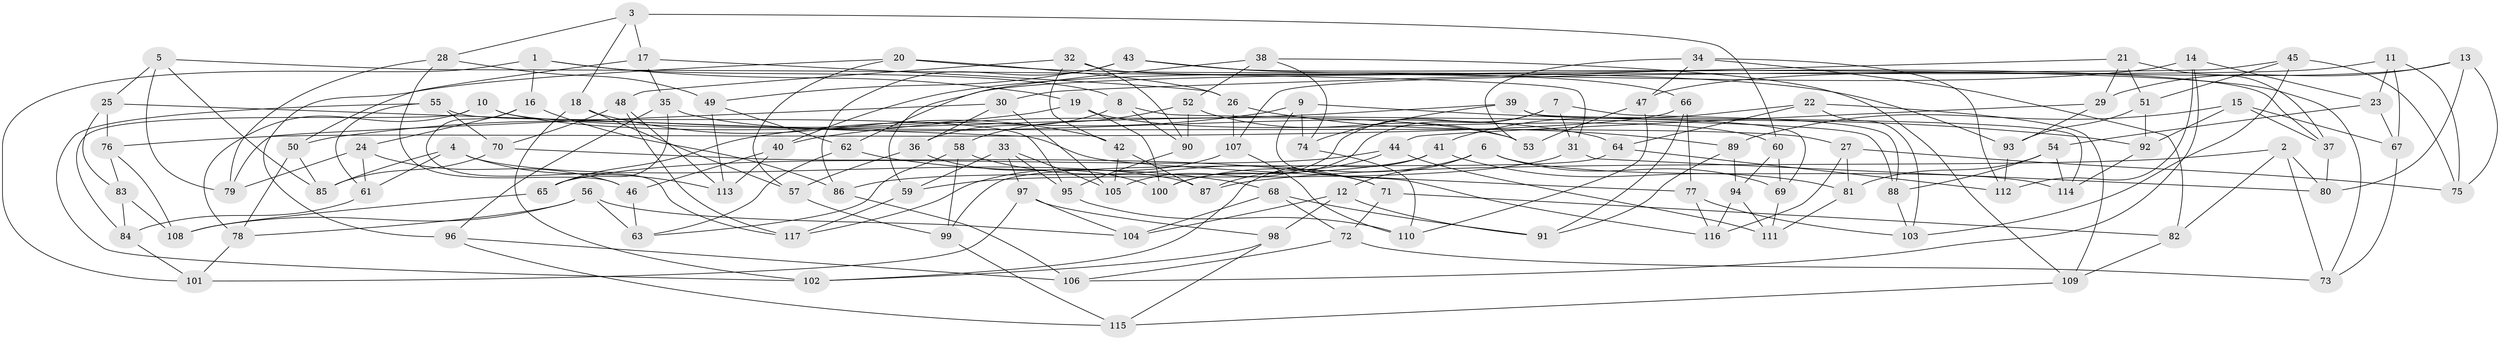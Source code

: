 // Generated by graph-tools (version 1.1) at 2025/16/03/09/25 04:16:34]
// undirected, 117 vertices, 234 edges
graph export_dot {
graph [start="1"]
  node [color=gray90,style=filled];
  1;
  2;
  3;
  4;
  5;
  6;
  7;
  8;
  9;
  10;
  11;
  12;
  13;
  14;
  15;
  16;
  17;
  18;
  19;
  20;
  21;
  22;
  23;
  24;
  25;
  26;
  27;
  28;
  29;
  30;
  31;
  32;
  33;
  34;
  35;
  36;
  37;
  38;
  39;
  40;
  41;
  42;
  43;
  44;
  45;
  46;
  47;
  48;
  49;
  50;
  51;
  52;
  53;
  54;
  55;
  56;
  57;
  58;
  59;
  60;
  61;
  62;
  63;
  64;
  65;
  66;
  67;
  68;
  69;
  70;
  71;
  72;
  73;
  74;
  75;
  76;
  77;
  78;
  79;
  80;
  81;
  82;
  83;
  84;
  85;
  86;
  87;
  88;
  89;
  90;
  91;
  92;
  93;
  94;
  95;
  96;
  97;
  98;
  99;
  100;
  101;
  102;
  103;
  104;
  105;
  106;
  107;
  108;
  109;
  110;
  111;
  112;
  113;
  114;
  115;
  116;
  117;
  1 -- 16;
  1 -- 101;
  1 -- 19;
  1 -- 8;
  2 -- 73;
  2 -- 80;
  2 -- 82;
  2 -- 87;
  3 -- 60;
  3 -- 18;
  3 -- 17;
  3 -- 28;
  4 -- 85;
  4 -- 113;
  4 -- 87;
  4 -- 61;
  5 -- 79;
  5 -- 31;
  5 -- 25;
  5 -- 85;
  6 -- 69;
  6 -- 100;
  6 -- 12;
  6 -- 114;
  7 -- 105;
  7 -- 31;
  7 -- 88;
  7 -- 100;
  8 -- 90;
  8 -- 36;
  8 -- 88;
  9 -- 65;
  9 -- 74;
  9 -- 92;
  9 -- 116;
  10 -- 53;
  10 -- 27;
  10 -- 84;
  10 -- 78;
  11 -- 75;
  11 -- 23;
  11 -- 62;
  11 -- 67;
  12 -- 98;
  12 -- 91;
  12 -- 104;
  13 -- 47;
  13 -- 29;
  13 -- 75;
  13 -- 80;
  14 -- 40;
  14 -- 112;
  14 -- 23;
  14 -- 106;
  15 -- 92;
  15 -- 89;
  15 -- 67;
  15 -- 37;
  16 -- 24;
  16 -- 117;
  16 -- 86;
  17 -- 50;
  17 -- 26;
  17 -- 35;
  18 -- 57;
  18 -- 42;
  18 -- 102;
  19 -- 60;
  19 -- 50;
  19 -- 100;
  20 -- 26;
  20 -- 57;
  20 -- 96;
  20 -- 93;
  21 -- 30;
  21 -- 37;
  21 -- 29;
  21 -- 51;
  22 -- 64;
  22 -- 41;
  22 -- 109;
  22 -- 103;
  23 -- 54;
  23 -- 67;
  24 -- 79;
  24 -- 61;
  24 -- 46;
  25 -- 83;
  25 -- 77;
  25 -- 76;
  26 -- 89;
  26 -- 107;
  27 -- 75;
  27 -- 81;
  27 -- 116;
  28 -- 79;
  28 -- 49;
  28 -- 46;
  29 -- 93;
  29 -- 44;
  30 -- 105;
  30 -- 79;
  30 -- 36;
  31 -- 80;
  31 -- 59;
  32 -- 42;
  32 -- 90;
  32 -- 37;
  32 -- 48;
  33 -- 97;
  33 -- 95;
  33 -- 59;
  33 -- 105;
  34 -- 53;
  34 -- 47;
  34 -- 112;
  34 -- 82;
  35 -- 65;
  35 -- 64;
  35 -- 96;
  36 -- 100;
  36 -- 57;
  37 -- 80;
  38 -- 109;
  38 -- 52;
  38 -- 74;
  38 -- 59;
  39 -- 114;
  39 -- 69;
  39 -- 74;
  39 -- 40;
  40 -- 113;
  40 -- 46;
  41 -- 81;
  41 -- 86;
  41 -- 102;
  42 -- 105;
  42 -- 87;
  43 -- 49;
  43 -- 86;
  43 -- 66;
  43 -- 73;
  44 -- 111;
  44 -- 87;
  44 -- 65;
  45 -- 51;
  45 -- 107;
  45 -- 103;
  45 -- 75;
  46 -- 63;
  47 -- 110;
  47 -- 53;
  48 -- 113;
  48 -- 70;
  48 -- 117;
  49 -- 113;
  49 -- 62;
  50 -- 78;
  50 -- 85;
  51 -- 93;
  51 -- 92;
  52 -- 58;
  52 -- 90;
  52 -- 53;
  54 -- 88;
  54 -- 81;
  54 -- 114;
  55 -- 95;
  55 -- 61;
  55 -- 70;
  55 -- 102;
  56 -- 108;
  56 -- 104;
  56 -- 78;
  56 -- 63;
  57 -- 99;
  58 -- 63;
  58 -- 71;
  58 -- 99;
  59 -- 117;
  60 -- 94;
  60 -- 69;
  61 -- 84;
  62 -- 68;
  62 -- 63;
  64 -- 99;
  64 -- 112;
  65 -- 108;
  66 -- 91;
  66 -- 77;
  66 -- 76;
  67 -- 73;
  68 -- 72;
  68 -- 91;
  68 -- 104;
  69 -- 111;
  70 -- 71;
  70 -- 85;
  71 -- 82;
  71 -- 72;
  72 -- 73;
  72 -- 106;
  74 -- 110;
  76 -- 108;
  76 -- 83;
  77 -- 103;
  77 -- 116;
  78 -- 101;
  81 -- 111;
  82 -- 109;
  83 -- 108;
  83 -- 84;
  84 -- 101;
  86 -- 106;
  88 -- 103;
  89 -- 94;
  89 -- 91;
  90 -- 95;
  92 -- 114;
  93 -- 112;
  94 -- 116;
  94 -- 111;
  95 -- 110;
  96 -- 106;
  96 -- 115;
  97 -- 101;
  97 -- 98;
  97 -- 104;
  98 -- 115;
  98 -- 102;
  99 -- 115;
  107 -- 110;
  107 -- 117;
  109 -- 115;
}
